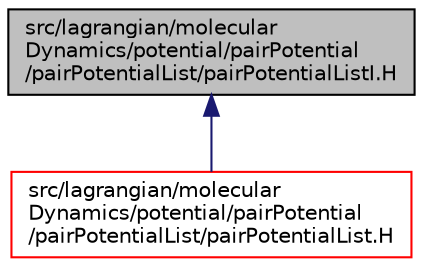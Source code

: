 digraph "src/lagrangian/molecularDynamics/potential/pairPotential/pairPotentialList/pairPotentialListI.H"
{
  bgcolor="transparent";
  edge [fontname="Helvetica",fontsize="10",labelfontname="Helvetica",labelfontsize="10"];
  node [fontname="Helvetica",fontsize="10",shape=record];
  Node1 [label="src/lagrangian/molecular\lDynamics/potential/pairPotential\l/pairPotentialList/pairPotentialListI.H",height=0.2,width=0.4,color="black", fillcolor="grey75", style="filled", fontcolor="black"];
  Node1 -> Node2 [dir="back",color="midnightblue",fontsize="10",style="solid",fontname="Helvetica"];
  Node2 [label="src/lagrangian/molecular\lDynamics/potential/pairPotential\l/pairPotentialList/pairPotentialList.H",height=0.2,width=0.4,color="red",URL="$a07243.html"];
}
